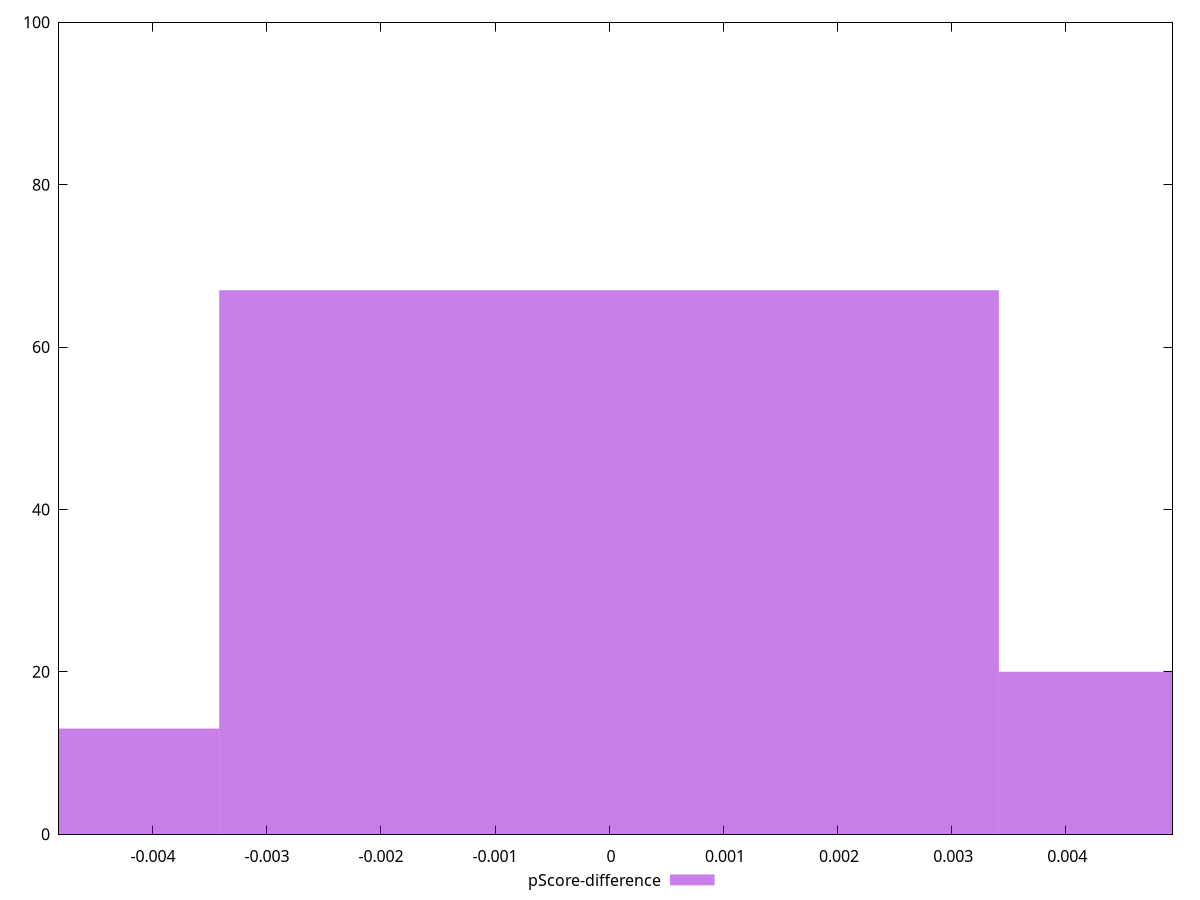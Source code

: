 reset

$pScoreDifference <<EOF
0.006836767926670437 20
0 67
-0.006836767926670437 13
EOF

set key outside below
set boxwidth 0.006836767926670437
set xrange [-0.0048235294117647265:0.004941176470588227]
set yrange [0:100]
set trange [0:100]
set style fill transparent solid 0.5 noborder
set terminal svg size 640, 490 enhanced background rgb 'white'
set output "report_00025_2021-02-22T21:38:55.199Z/render-blocking-resources/samples/pages/pScore-difference/histogram.svg"

plot $pScoreDifference title "pScore-difference" with boxes

reset
